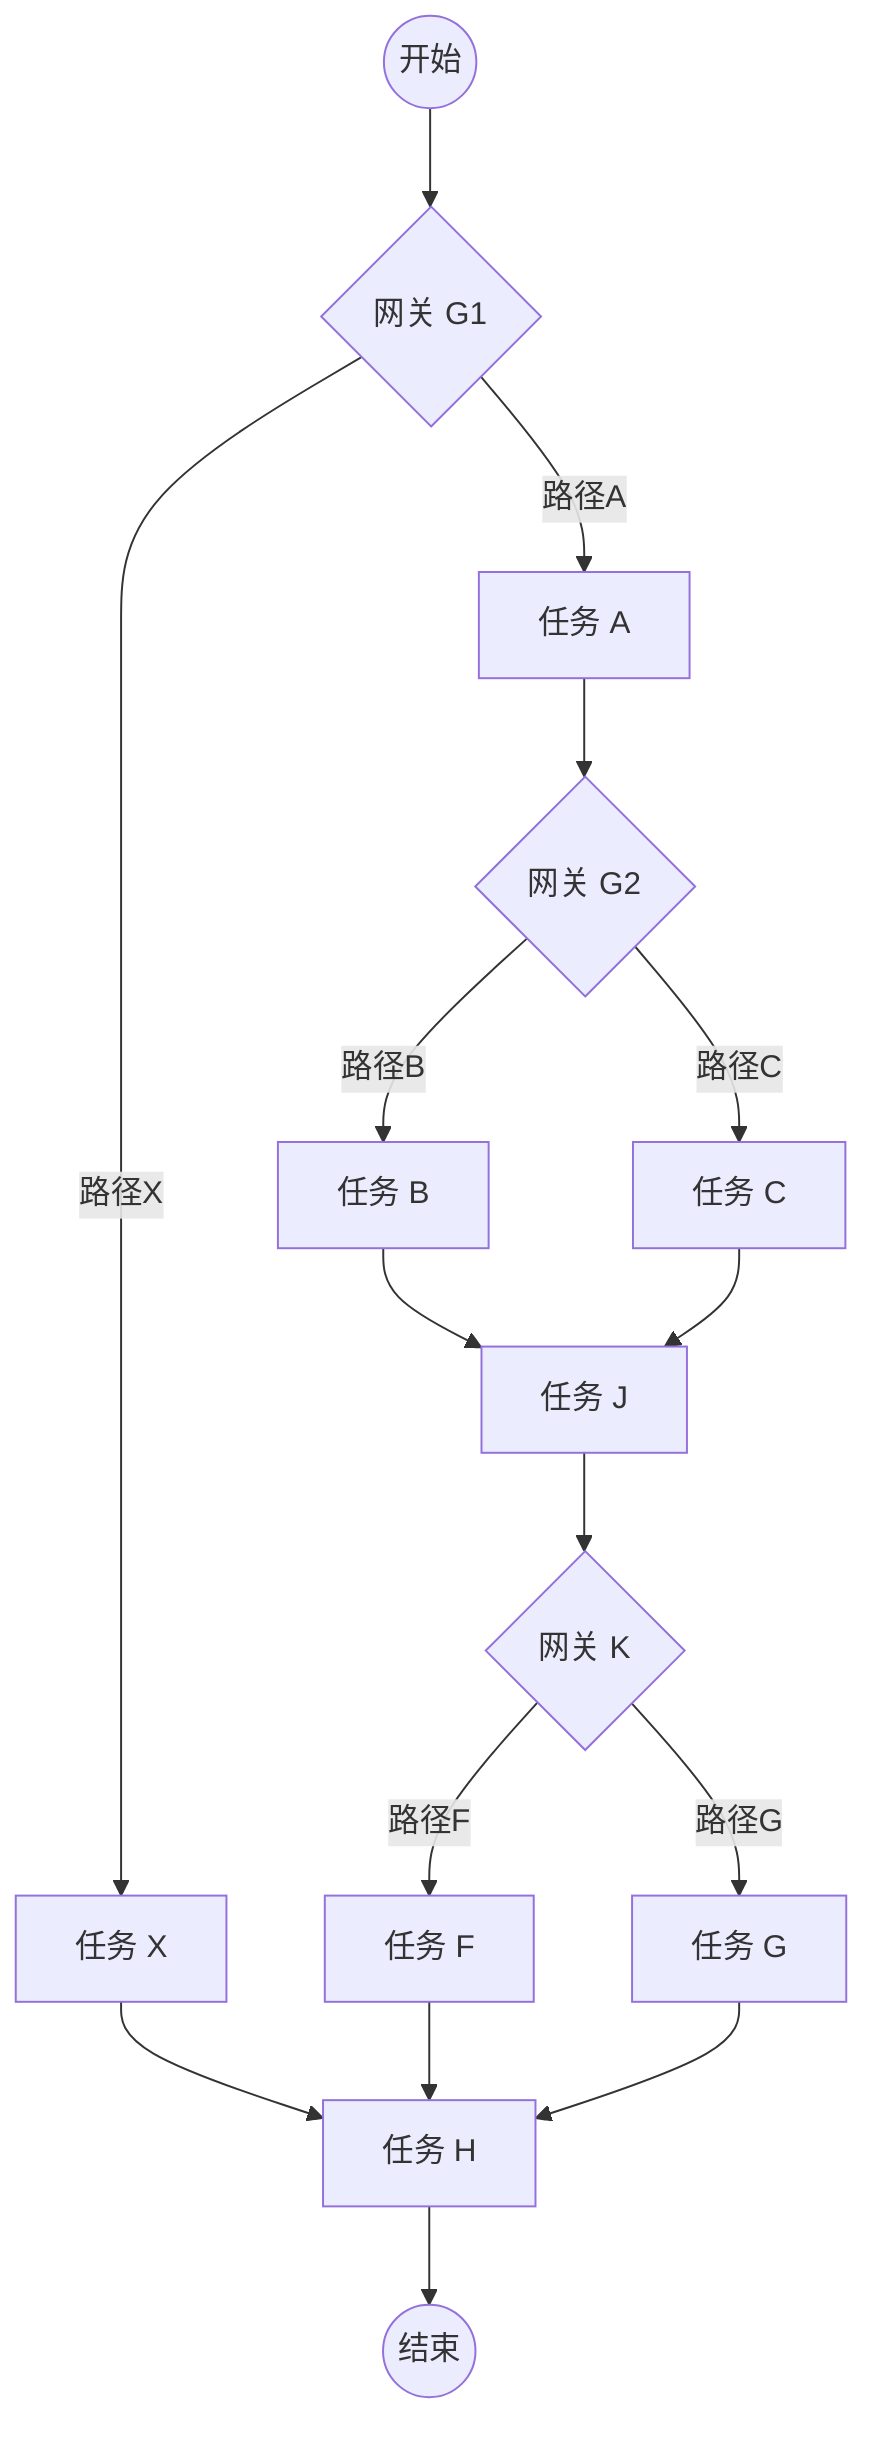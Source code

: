 flowchart TD
    start(("开始")) --> G1{网关 G1}

    G1 -->|路径A| A[任务 A]
    G1 -->|路径X| X[任务 X]

    A --> G2{网关 G2}
    G2 -->|路径B| B[任务 B]
    G2 -->|路径C| C[任务 C]

    B --> J[任务 J]
    C --> J

    J --> K{网关 K}
    K -->|路径F| F[任务 F]
    K -->|路径G| G[任务 G]

    X --> H[任务 H]
    F --> H
    G --> H

    H --> stop(("结束"))
